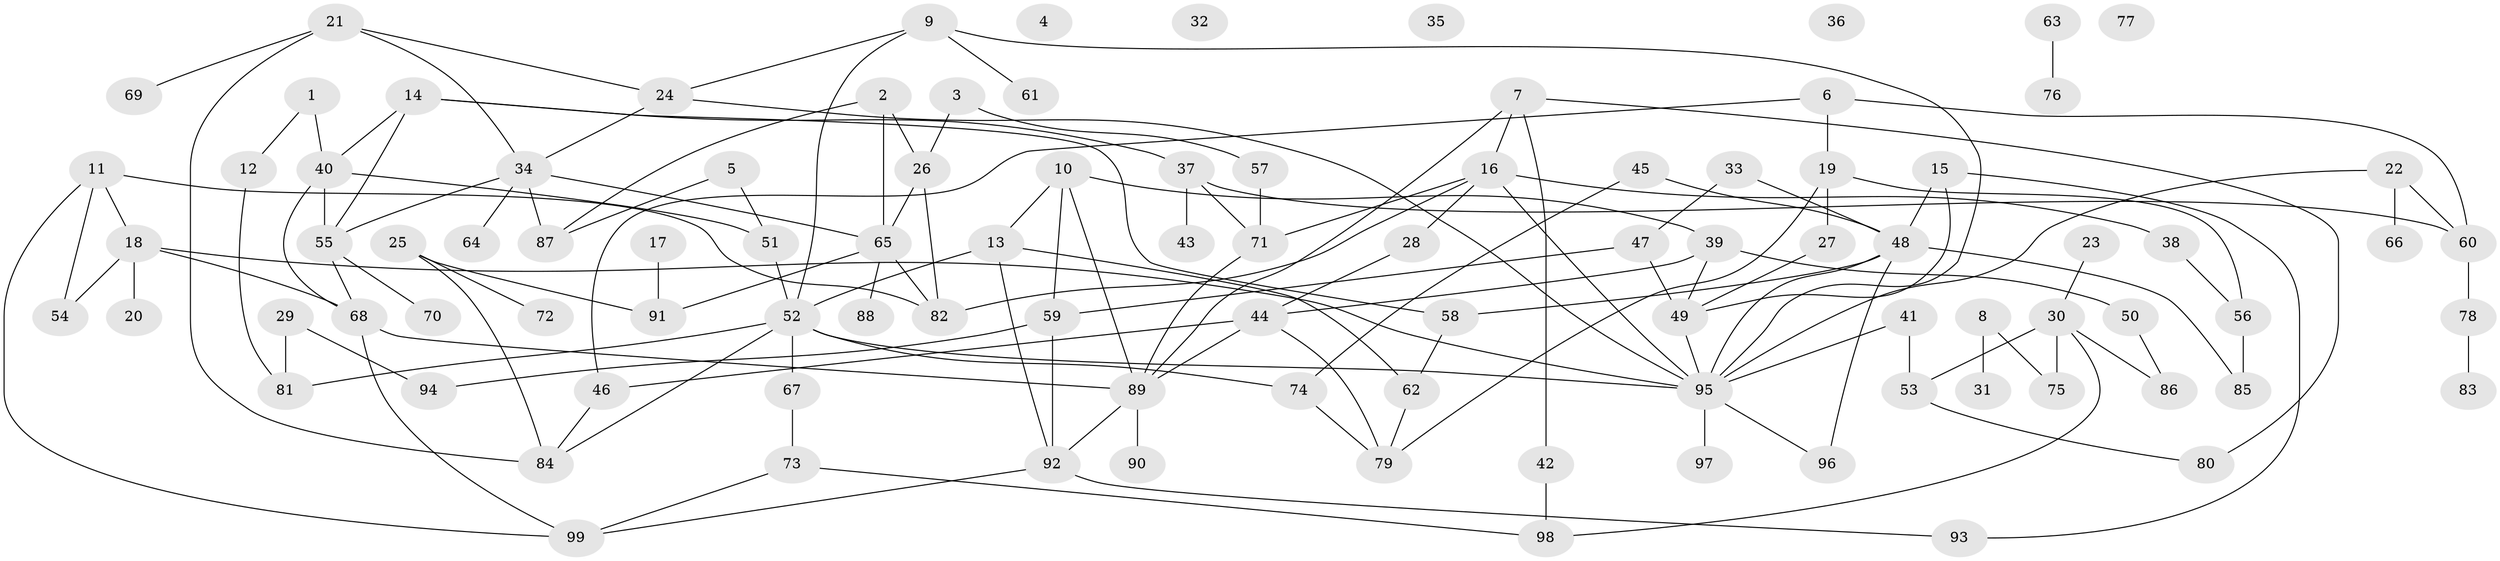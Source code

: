 // Generated by graph-tools (version 1.1) at 2025/00/03/09/25 03:00:52]
// undirected, 99 vertices, 144 edges
graph export_dot {
graph [start="1"]
  node [color=gray90,style=filled];
  1;
  2;
  3;
  4;
  5;
  6;
  7;
  8;
  9;
  10;
  11;
  12;
  13;
  14;
  15;
  16;
  17;
  18;
  19;
  20;
  21;
  22;
  23;
  24;
  25;
  26;
  27;
  28;
  29;
  30;
  31;
  32;
  33;
  34;
  35;
  36;
  37;
  38;
  39;
  40;
  41;
  42;
  43;
  44;
  45;
  46;
  47;
  48;
  49;
  50;
  51;
  52;
  53;
  54;
  55;
  56;
  57;
  58;
  59;
  60;
  61;
  62;
  63;
  64;
  65;
  66;
  67;
  68;
  69;
  70;
  71;
  72;
  73;
  74;
  75;
  76;
  77;
  78;
  79;
  80;
  81;
  82;
  83;
  84;
  85;
  86;
  87;
  88;
  89;
  90;
  91;
  92;
  93;
  94;
  95;
  96;
  97;
  98;
  99;
  1 -- 12;
  1 -- 40;
  2 -- 26;
  2 -- 65;
  2 -- 87;
  3 -- 26;
  3 -- 57;
  5 -- 51;
  5 -- 87;
  6 -- 19;
  6 -- 46;
  6 -- 60;
  7 -- 16;
  7 -- 42;
  7 -- 80;
  7 -- 89;
  8 -- 31;
  8 -- 75;
  9 -- 24;
  9 -- 52;
  9 -- 61;
  9 -- 95;
  10 -- 13;
  10 -- 39;
  10 -- 59;
  10 -- 89;
  11 -- 18;
  11 -- 54;
  11 -- 82;
  11 -- 99;
  12 -- 81;
  13 -- 52;
  13 -- 62;
  13 -- 92;
  14 -- 37;
  14 -- 40;
  14 -- 55;
  14 -- 58;
  15 -- 48;
  15 -- 49;
  15 -- 93;
  16 -- 28;
  16 -- 38;
  16 -- 71;
  16 -- 82;
  16 -- 95;
  17 -- 91;
  18 -- 20;
  18 -- 54;
  18 -- 68;
  18 -- 95;
  19 -- 27;
  19 -- 56;
  19 -- 79;
  21 -- 24;
  21 -- 34;
  21 -- 69;
  21 -- 84;
  22 -- 60;
  22 -- 66;
  22 -- 95;
  23 -- 30;
  24 -- 34;
  24 -- 95;
  25 -- 72;
  25 -- 84;
  25 -- 91;
  26 -- 65;
  26 -- 82;
  27 -- 49;
  28 -- 44;
  29 -- 81;
  29 -- 94;
  30 -- 53;
  30 -- 75;
  30 -- 86;
  30 -- 98;
  33 -- 47;
  33 -- 48;
  34 -- 55;
  34 -- 64;
  34 -- 65;
  34 -- 87;
  37 -- 43;
  37 -- 60;
  37 -- 71;
  38 -- 56;
  39 -- 44;
  39 -- 49;
  39 -- 50;
  40 -- 51;
  40 -- 55;
  40 -- 68;
  41 -- 53;
  41 -- 95;
  42 -- 98;
  44 -- 46;
  44 -- 79;
  44 -- 89;
  45 -- 48;
  45 -- 74;
  46 -- 84;
  47 -- 49;
  47 -- 59;
  48 -- 58;
  48 -- 85;
  48 -- 95;
  48 -- 96;
  49 -- 95;
  50 -- 86;
  51 -- 52;
  52 -- 67;
  52 -- 74;
  52 -- 81;
  52 -- 84;
  52 -- 95;
  53 -- 80;
  55 -- 68;
  55 -- 70;
  56 -- 85;
  57 -- 71;
  58 -- 62;
  59 -- 92;
  59 -- 94;
  60 -- 78;
  62 -- 79;
  63 -- 76;
  65 -- 82;
  65 -- 88;
  65 -- 91;
  67 -- 73;
  68 -- 89;
  68 -- 99;
  71 -- 89;
  73 -- 98;
  73 -- 99;
  74 -- 79;
  78 -- 83;
  89 -- 90;
  89 -- 92;
  92 -- 93;
  92 -- 99;
  95 -- 96;
  95 -- 97;
}
